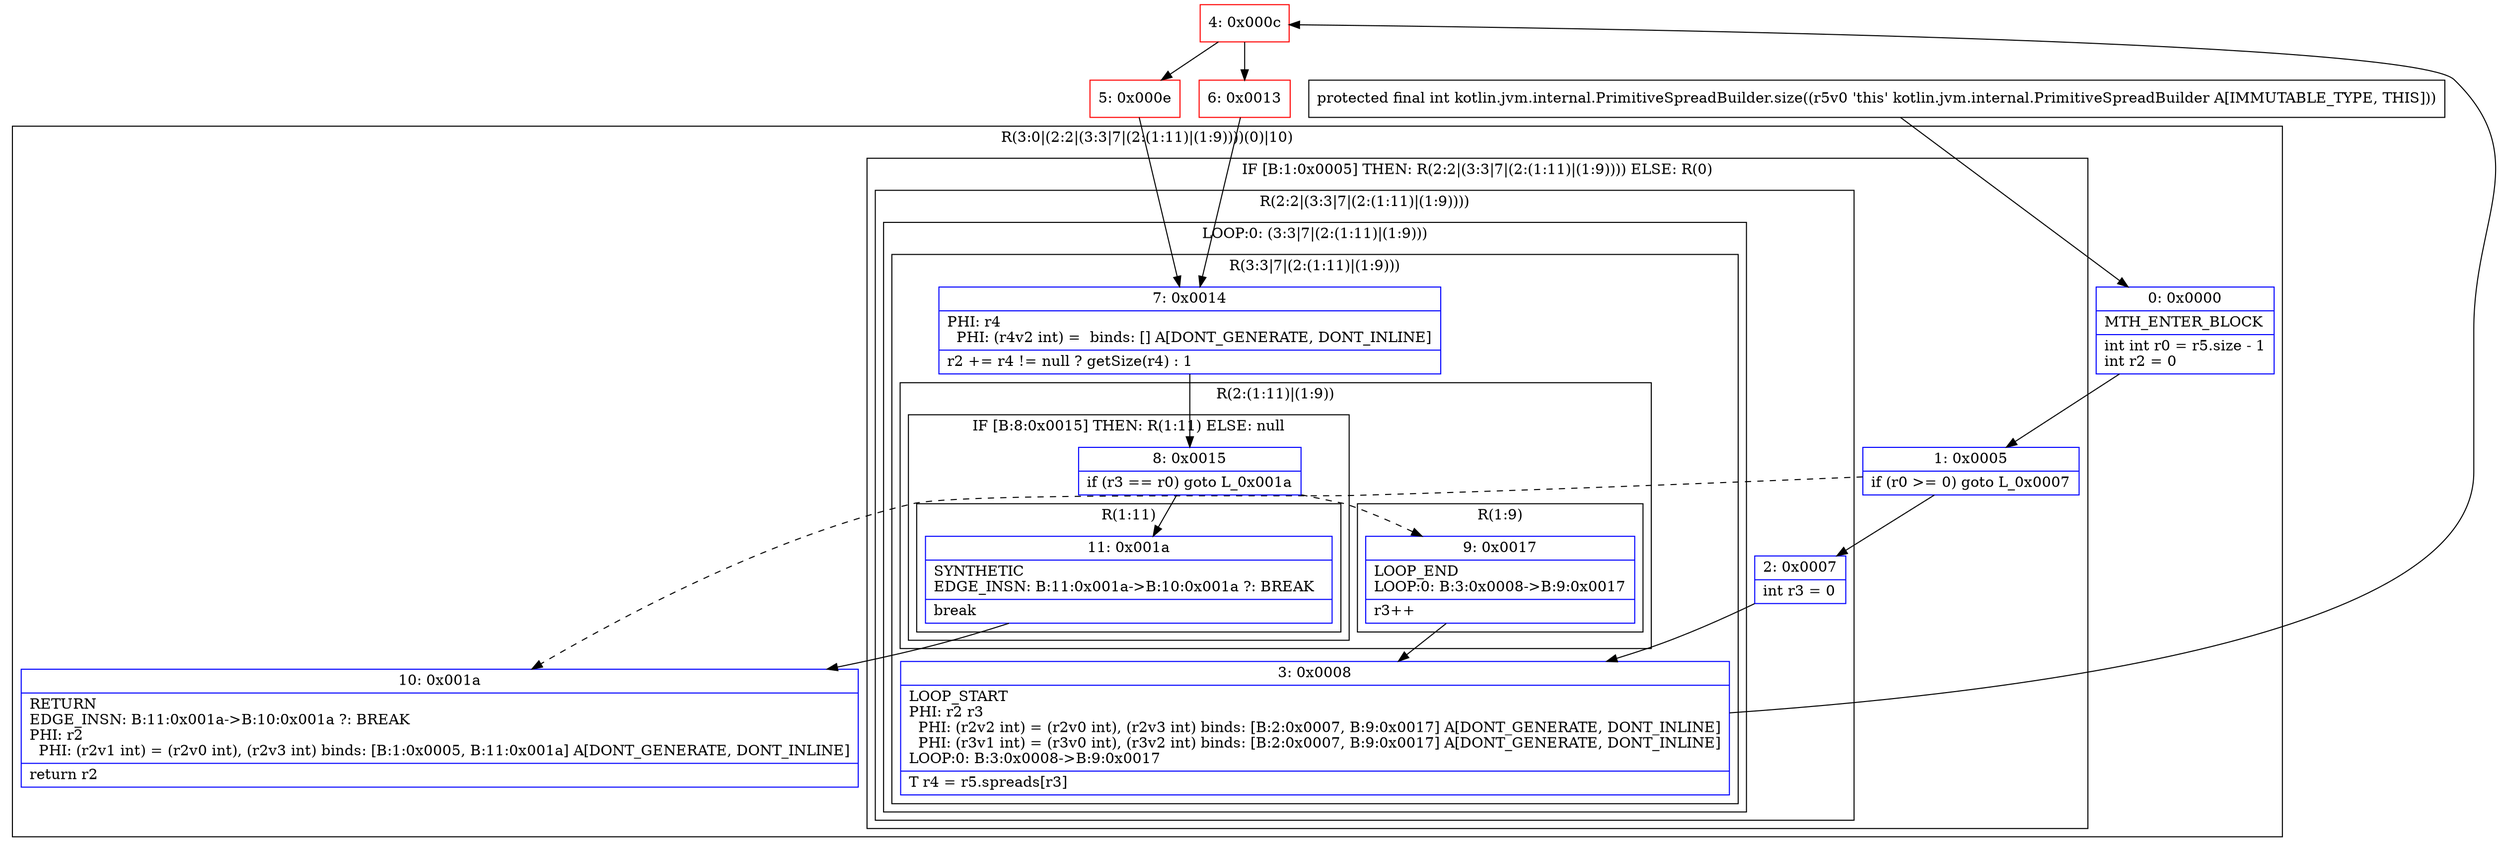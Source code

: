 digraph "CFG forkotlin.jvm.internal.PrimitiveSpreadBuilder.size()I" {
subgraph cluster_Region_417214939 {
label = "R(3:0|(2:2|(3:3|7|(2:(1:11)|(1:9))))(0)|10)";
node [shape=record,color=blue];
Node_0 [shape=record,label="{0\:\ 0x0000|MTH_ENTER_BLOCK\l|int int r0 = r5.size \- 1\lint r2 = 0\l}"];
subgraph cluster_IfRegion_1218771403 {
label = "IF [B:1:0x0005] THEN: R(2:2|(3:3|7|(2:(1:11)|(1:9)))) ELSE: R(0)";
node [shape=record,color=blue];
Node_1 [shape=record,label="{1\:\ 0x0005|if (r0 \>= 0) goto L_0x0007\l}"];
subgraph cluster_Region_1970311863 {
label = "R(2:2|(3:3|7|(2:(1:11)|(1:9))))";
node [shape=record,color=blue];
Node_2 [shape=record,label="{2\:\ 0x0007|int r3 = 0\l}"];
subgraph cluster_LoopRegion_872282741 {
label = "LOOP:0: (3:3|7|(2:(1:11)|(1:9)))";
node [shape=record,color=blue];
subgraph cluster_Region_474556428 {
label = "R(3:3|7|(2:(1:11)|(1:9)))";
node [shape=record,color=blue];
Node_3 [shape=record,label="{3\:\ 0x0008|LOOP_START\lPHI: r2 r3 \l  PHI: (r2v2 int) = (r2v0 int), (r2v3 int) binds: [B:2:0x0007, B:9:0x0017] A[DONT_GENERATE, DONT_INLINE]\l  PHI: (r3v1 int) = (r3v0 int), (r3v2 int) binds: [B:2:0x0007, B:9:0x0017] A[DONT_GENERATE, DONT_INLINE]\lLOOP:0: B:3:0x0008\-\>B:9:0x0017\l|T r4 = r5.spreads[r3]\l}"];
Node_7 [shape=record,label="{7\:\ 0x0014|PHI: r4 \l  PHI: (r4v2 int) =  binds: [] A[DONT_GENERATE, DONT_INLINE]\l|r2 += r4 != null ? getSize(r4) : 1\l}"];
subgraph cluster_Region_1644345901 {
label = "R(2:(1:11)|(1:9))";
node [shape=record,color=blue];
subgraph cluster_IfRegion_1610961121 {
label = "IF [B:8:0x0015] THEN: R(1:11) ELSE: null";
node [shape=record,color=blue];
Node_8 [shape=record,label="{8\:\ 0x0015|if (r3 == r0) goto L_0x001a\l}"];
subgraph cluster_Region_2102478829 {
label = "R(1:11)";
node [shape=record,color=blue];
Node_11 [shape=record,label="{11\:\ 0x001a|SYNTHETIC\lEDGE_INSN: B:11:0x001a\-\>B:10:0x001a ?: BREAK  \l|break\l}"];
}
}
subgraph cluster_Region_452286323 {
label = "R(1:9)";
node [shape=record,color=blue];
Node_9 [shape=record,label="{9\:\ 0x0017|LOOP_END\lLOOP:0: B:3:0x0008\-\>B:9:0x0017\l|r3++\l}"];
}
}
}
}
}
subgraph cluster_Region_1085270303 {
label = "R(0)";
node [shape=record,color=blue];
}
}
Node_10 [shape=record,label="{10\:\ 0x001a|RETURN\lEDGE_INSN: B:11:0x001a\-\>B:10:0x001a ?: BREAK  \lPHI: r2 \l  PHI: (r2v1 int) = (r2v0 int), (r2v3 int) binds: [B:1:0x0005, B:11:0x001a] A[DONT_GENERATE, DONT_INLINE]\l|return r2\l}"];
}
Node_4 [shape=record,color=red,label="{4\:\ 0x000c}"];
Node_5 [shape=record,color=red,label="{5\:\ 0x000e}"];
Node_6 [shape=record,color=red,label="{6\:\ 0x0013}"];
MethodNode[shape=record,label="{protected final int kotlin.jvm.internal.PrimitiveSpreadBuilder.size((r5v0 'this' kotlin.jvm.internal.PrimitiveSpreadBuilder A[IMMUTABLE_TYPE, THIS])) }"];
MethodNode -> Node_0;
Node_0 -> Node_1;
Node_1 -> Node_2;
Node_1 -> Node_10[style=dashed];
Node_2 -> Node_3;
Node_3 -> Node_4;
Node_7 -> Node_8;
Node_8 -> Node_9[style=dashed];
Node_8 -> Node_11;
Node_11 -> Node_10;
Node_9 -> Node_3;
Node_4 -> Node_5;
Node_4 -> Node_6;
Node_5 -> Node_7;
Node_6 -> Node_7;
}


